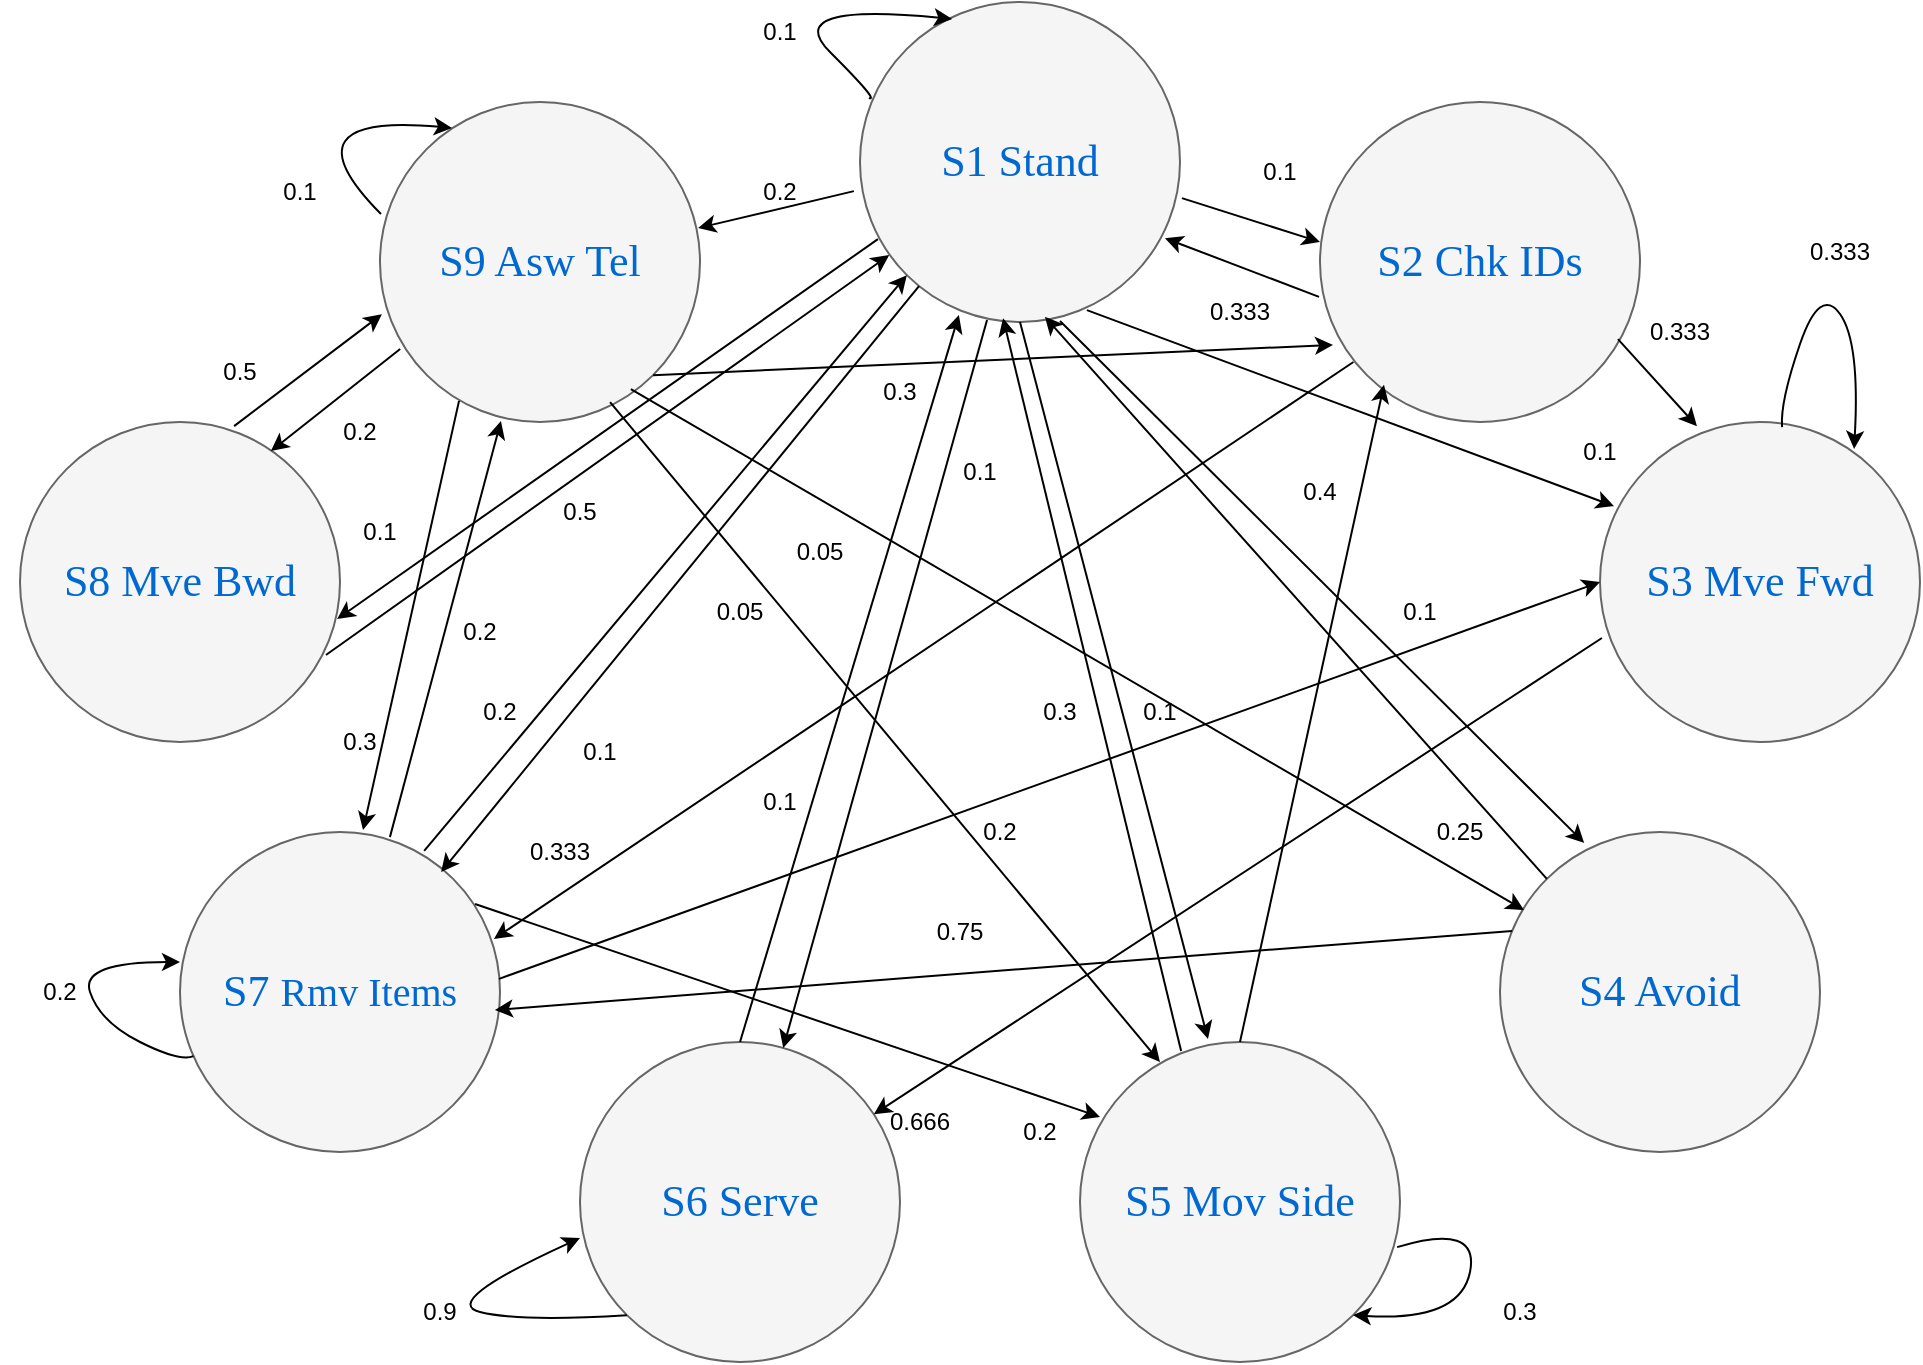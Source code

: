 <mxfile version="21.7.4" type="github">
  <diagram name="Page-1" id="dd472eb7-4b8b-5cd9-a60b-b15522922e76">
    <mxGraphModel dx="1014" dy="670" grid="1" gridSize="10" guides="1" tooltips="1" connect="1" arrows="1" fold="1" page="1" pageScale="1" pageWidth="1100" pageHeight="850" background="none" math="0" shadow="0">
      <root>
        <mxCell id="0" />
        <mxCell id="1" parent="0" />
        <mxCell id="45236fa5f4b8e91a-1" value="S1 Stand" style="ellipse;whiteSpace=wrap;html=1;rounded=0;shadow=0;dashed=0;comic=0;fontFamily=Verdana;fontSize=22;fontColor=#0069D1;fillColor=#f5f5f5;strokeColor=#666666;" parent="1" vertex="1">
          <mxGeometry x="470" y="10" width="160" height="160" as="geometry" />
        </mxCell>
        <mxCell id="45236fa5f4b8e91a-2" value="S5 Mov Side" style="ellipse;whiteSpace=wrap;html=1;rounded=0;shadow=0;dashed=0;comic=0;fontFamily=Verdana;fontSize=22;fontColor=#0069D1;fillColor=#f5f5f5;strokeColor=#666666;" parent="1" vertex="1">
          <mxGeometry x="580" y="530" width="160" height="160" as="geometry" />
        </mxCell>
        <mxCell id="45236fa5f4b8e91a-3" value="S3 Mve Fwd" style="ellipse;whiteSpace=wrap;html=1;rounded=0;shadow=0;dashed=0;comic=0;fontFamily=Verdana;fontSize=22;fontColor=#0069D1;fillColor=#f5f5f5;strokeColor=#666666;" parent="1" vertex="1">
          <mxGeometry x="840" y="220" width="160" height="160" as="geometry" />
        </mxCell>
        <mxCell id="45236fa5f4b8e91a-4" value="S7 &lt;font style=&quot;font-size: 20px;&quot;&gt;Rmv Items&lt;/font&gt;" style="ellipse;whiteSpace=wrap;html=1;rounded=0;shadow=0;dashed=0;comic=0;fontFamily=Verdana;fontSize=22;fontColor=#0069D1;fillColor=#f5f5f5;strokeColor=#666666;" parent="1" vertex="1">
          <mxGeometry x="130" y="425" width="160" height="160" as="geometry" />
        </mxCell>
        <mxCell id="45236fa5f4b8e91a-5" value="S8 Mve Bwd" style="ellipse;whiteSpace=wrap;html=1;rounded=0;shadow=0;dashed=0;comic=0;fontFamily=Verdana;fontSize=22;fontColor=#0069D1;fillColor=#f5f5f5;strokeColor=#666666;" parent="1" vertex="1">
          <mxGeometry x="50" y="220" width="160" height="160" as="geometry" />
        </mxCell>
        <mxCell id="45236fa5f4b8e91a-6" value="S2 Chk IDs" style="ellipse;whiteSpace=wrap;html=1;rounded=0;shadow=0;dashed=0;comic=0;fontFamily=Verdana;fontSize=22;fontColor=#0069D1;fillColor=#f5f5f5;strokeColor=#666666;" parent="1" vertex="1">
          <mxGeometry x="700" y="60" width="160" height="160" as="geometry" />
        </mxCell>
        <mxCell id="45236fa5f4b8e91a-7" value="S4 Avoid" style="ellipse;whiteSpace=wrap;html=1;rounded=0;shadow=0;dashed=0;comic=0;fontFamily=Verdana;fontSize=22;fontColor=#0069D1;fillColor=#f5f5f5;strokeColor=#666666;" parent="1" vertex="1">
          <mxGeometry x="790" y="425" width="160" height="160" as="geometry" />
        </mxCell>
        <mxCell id="45236fa5f4b8e91a-8" value="S6 Serve" style="ellipse;whiteSpace=wrap;html=1;rounded=0;shadow=0;dashed=0;comic=0;fontFamily=Verdana;fontSize=22;fontColor=#0069D1;fillColor=#f5f5f5;strokeColor=#666666;" parent="1" vertex="1">
          <mxGeometry x="330" y="530" width="160" height="160" as="geometry" />
        </mxCell>
        <mxCell id="BMzWkoF-RMPC0aLK7jVe-1" value="S9 Asw Tel" style="ellipse;whiteSpace=wrap;html=1;rounded=0;shadow=0;dashed=0;comic=0;fontFamily=Verdana;fontSize=22;fontColor=#0069D1;fillColor=#f5f5f5;strokeColor=#666666;" vertex="1" parent="1">
          <mxGeometry x="230" y="60" width="160" height="160" as="geometry" />
        </mxCell>
        <mxCell id="BMzWkoF-RMPC0aLK7jVe-3" value="" style="curved=1;endArrow=classic;html=1;rounded=0;entryX=0.288;entryY=0.053;entryDx=0;entryDy=0;entryPerimeter=0;exitX=0.028;exitY=0.3;exitDx=0;exitDy=0;exitPerimeter=0;" edge="1" parent="1" source="45236fa5f4b8e91a-1" target="45236fa5f4b8e91a-1">
          <mxGeometry width="50" height="50" relative="1" as="geometry">
            <mxPoint x="430" y="60" as="sourcePoint" />
            <mxPoint x="480" y="10" as="targetPoint" />
            <Array as="points">
              <mxPoint x="480" y="60" />
              <mxPoint x="430" y="10" />
            </Array>
          </mxGeometry>
        </mxCell>
        <mxCell id="BMzWkoF-RMPC0aLK7jVe-5" value="" style="curved=1;endArrow=classic;html=1;rounded=0;exitX=0.569;exitY=0.016;exitDx=0;exitDy=0;exitPerimeter=0;entryX=0.794;entryY=0.084;entryDx=0;entryDy=0;entryPerimeter=0;" edge="1" parent="1" source="45236fa5f4b8e91a-3" target="45236fa5f4b8e91a-3">
          <mxGeometry width="50" height="50" relative="1" as="geometry">
            <mxPoint x="963.923" y="220.618" as="sourcePoint" />
            <mxPoint x="1010" y="223" as="targetPoint" />
            <Array as="points">
              <mxPoint x="930" y="210" />
              <mxPoint x="950" y="152" />
              <mxPoint x="970" y="180" />
            </Array>
          </mxGeometry>
        </mxCell>
        <mxCell id="BMzWkoF-RMPC0aLK7jVe-6" value="" style="curved=1;endArrow=classic;html=1;rounded=0;entryX=0.288;entryY=0.053;entryDx=0;entryDy=0;entryPerimeter=0;exitX=0;exitY=1;exitDx=0;exitDy=0;" edge="1" parent="1" source="45236fa5f4b8e91a-8">
          <mxGeometry width="50" height="50" relative="1" as="geometry">
            <mxPoint x="288" y="668" as="sourcePoint" />
            <mxPoint x="330" y="628" as="targetPoint" />
            <Array as="points">
              <mxPoint x="300" y="670" />
              <mxPoint x="260" y="660" />
            </Array>
          </mxGeometry>
        </mxCell>
        <mxCell id="BMzWkoF-RMPC0aLK7jVe-7" value="" style="curved=1;endArrow=classic;html=1;rounded=0;exitX=0.991;exitY=0.641;exitDx=0;exitDy=0;exitPerimeter=0;entryX=1;entryY=1;entryDx=0;entryDy=0;" edge="1" parent="1" source="45236fa5f4b8e91a-2" target="45236fa5f4b8e91a-2">
          <mxGeometry width="50" height="50" relative="1" as="geometry">
            <mxPoint x="790" y="650" as="sourcePoint" />
            <mxPoint x="760" y="680" as="targetPoint" />
            <Array as="points">
              <mxPoint x="780" y="620" />
              <mxPoint x="770" y="670" />
            </Array>
          </mxGeometry>
        </mxCell>
        <mxCell id="BMzWkoF-RMPC0aLK7jVe-12" value="" style="curved=1;endArrow=classic;html=1;rounded=0;" edge="1" parent="1" source="45236fa5f4b8e91a-4">
          <mxGeometry width="50" height="50" relative="1" as="geometry">
            <mxPoint x="110" y="580" as="sourcePoint" />
            <mxPoint x="130" y="490" as="targetPoint" />
            <Array as="points">
              <mxPoint x="130" y="540" />
              <mxPoint x="90" y="520" />
              <mxPoint x="80" y="490" />
            </Array>
          </mxGeometry>
        </mxCell>
        <mxCell id="BMzWkoF-RMPC0aLK7jVe-13" value="" style="curved=1;endArrow=classic;html=1;rounded=0;entryX=0.288;entryY=0.053;entryDx=0;entryDy=0;entryPerimeter=0;exitX=0.003;exitY=0.35;exitDx=0;exitDy=0;exitPerimeter=0;" edge="1" parent="1" source="BMzWkoF-RMPC0aLK7jVe-1">
          <mxGeometry width="50" height="50" relative="1" as="geometry">
            <mxPoint x="230" y="115" as="sourcePoint" />
            <mxPoint x="266" y="73" as="targetPoint" />
            <Array as="points">
              <mxPoint x="180" y="65" />
            </Array>
          </mxGeometry>
        </mxCell>
        <mxCell id="BMzWkoF-RMPC0aLK7jVe-14" value="" style="endArrow=classic;html=1;rounded=0;exitX=1.006;exitY=0.613;exitDx=0;exitDy=0;exitPerimeter=0;" edge="1" parent="1" source="45236fa5f4b8e91a-1">
          <mxGeometry width="50" height="50" relative="1" as="geometry">
            <mxPoint x="650" y="180" as="sourcePoint" />
            <mxPoint x="700" y="130" as="targetPoint" />
          </mxGeometry>
        </mxCell>
        <mxCell id="BMzWkoF-RMPC0aLK7jVe-16" value="" style="endArrow=classic;html=1;rounded=0;entryX=0.044;entryY=0.263;entryDx=0;entryDy=0;entryPerimeter=0;exitX=0.709;exitY=0.963;exitDx=0;exitDy=0;exitPerimeter=0;" edge="1" parent="1" source="45236fa5f4b8e91a-1" target="45236fa5f4b8e91a-3">
          <mxGeometry width="50" height="50" relative="1" as="geometry">
            <mxPoint x="650" y="300" as="sourcePoint" />
            <mxPoint x="700" y="250" as="targetPoint" />
          </mxGeometry>
        </mxCell>
        <mxCell id="BMzWkoF-RMPC0aLK7jVe-17" value="" style="endArrow=classic;html=1;rounded=0;exitX=0.397;exitY=0.994;exitDx=0;exitDy=0;exitPerimeter=0;" edge="1" parent="1" source="45236fa5f4b8e91a-1" target="45236fa5f4b8e91a-8">
          <mxGeometry width="50" height="50" relative="1" as="geometry">
            <mxPoint x="490" y="390" as="sourcePoint" />
            <mxPoint x="540" y="340" as="targetPoint" />
          </mxGeometry>
        </mxCell>
        <mxCell id="BMzWkoF-RMPC0aLK7jVe-18" value="" style="endArrow=classic;html=1;rounded=0;entryX=0.4;entryY=-0.009;entryDx=0;entryDy=0;entryPerimeter=0;exitX=0.5;exitY=1;exitDx=0;exitDy=0;" edge="1" parent="1" source="45236fa5f4b8e91a-1" target="45236fa5f4b8e91a-2">
          <mxGeometry width="50" height="50" relative="1" as="geometry">
            <mxPoint x="500" y="400" as="sourcePoint" />
            <mxPoint x="550" y="350" as="targetPoint" />
          </mxGeometry>
        </mxCell>
        <mxCell id="BMzWkoF-RMPC0aLK7jVe-19" value="" style="endArrow=classic;html=1;rounded=0;entryX=0.263;entryY=0.034;entryDx=0;entryDy=0;entryPerimeter=0;exitX=0.625;exitY=0.997;exitDx=0;exitDy=0;exitPerimeter=0;" edge="1" parent="1" source="45236fa5f4b8e91a-1" target="45236fa5f4b8e91a-7">
          <mxGeometry width="50" height="50" relative="1" as="geometry">
            <mxPoint x="510" y="410" as="sourcePoint" />
            <mxPoint x="560" y="360" as="targetPoint" />
          </mxGeometry>
        </mxCell>
        <mxCell id="BMzWkoF-RMPC0aLK7jVe-22" value="" style="endArrow=classic;html=1;rounded=0;entryX=0.991;entryY=0.616;entryDx=0;entryDy=0;entryPerimeter=0;exitX=0.056;exitY=0.741;exitDx=0;exitDy=0;exitPerimeter=0;" edge="1" parent="1" source="45236fa5f4b8e91a-1" target="45236fa5f4b8e91a-5">
          <mxGeometry width="50" height="50" relative="1" as="geometry">
            <mxPoint x="390" y="230" as="sourcePoint" />
            <mxPoint x="350" y="290" as="targetPoint" />
          </mxGeometry>
        </mxCell>
        <mxCell id="BMzWkoF-RMPC0aLK7jVe-23" value="" style="endArrow=classic;html=1;rounded=0;entryX=0.816;entryY=0.125;entryDx=0;entryDy=0;entryPerimeter=0;" edge="1" parent="1" source="45236fa5f4b8e91a-1" target="45236fa5f4b8e91a-4">
          <mxGeometry width="50" height="50" relative="1" as="geometry">
            <mxPoint x="470" y="180" as="sourcePoint" />
            <mxPoint x="430" y="320" as="targetPoint" />
          </mxGeometry>
        </mxCell>
        <mxCell id="BMzWkoF-RMPC0aLK7jVe-26" value="" style="endArrow=classic;html=1;rounded=0;exitX=-0.019;exitY=0.591;exitDx=0;exitDy=0;exitPerimeter=0;entryX=0.994;entryY=0.394;entryDx=0;entryDy=0;entryPerimeter=0;" edge="1" parent="1" source="45236fa5f4b8e91a-1" target="BMzWkoF-RMPC0aLK7jVe-1">
          <mxGeometry width="50" height="50" relative="1" as="geometry">
            <mxPoint x="467" y="105" as="sourcePoint" />
            <mxPoint x="390" y="131" as="targetPoint" />
            <Array as="points" />
          </mxGeometry>
        </mxCell>
        <mxCell id="BMzWkoF-RMPC0aLK7jVe-25" value="0.2" style="text;html=1;strokeColor=none;fillColor=none;align=center;verticalAlign=middle;whiteSpace=wrap;rounded=0;" vertex="1" parent="1">
          <mxGeometry x="400" y="90" width="60" height="30" as="geometry" />
        </mxCell>
        <mxCell id="BMzWkoF-RMPC0aLK7jVe-27" value="0.1" style="text;html=1;strokeColor=none;fillColor=none;align=center;verticalAlign=middle;whiteSpace=wrap;rounded=0;" vertex="1" parent="1">
          <mxGeometry x="200" y="260" width="60" height="30" as="geometry" />
        </mxCell>
        <mxCell id="BMzWkoF-RMPC0aLK7jVe-28" value="0.1" style="text;html=1;strokeColor=none;fillColor=none;align=center;verticalAlign=middle;whiteSpace=wrap;rounded=0;" vertex="1" parent="1">
          <mxGeometry x="310" y="370" width="60" height="30" as="geometry" />
        </mxCell>
        <mxCell id="BMzWkoF-RMPC0aLK7jVe-29" value="0.1" style="text;html=1;strokeColor=none;fillColor=none;align=center;verticalAlign=middle;whiteSpace=wrap;rounded=0;" vertex="1" parent="1">
          <mxGeometry x="500" y="230" width="60" height="30" as="geometry" />
        </mxCell>
        <mxCell id="BMzWkoF-RMPC0aLK7jVe-30" value="0.1" style="text;html=1;strokeColor=none;fillColor=none;align=center;verticalAlign=middle;whiteSpace=wrap;rounded=0;" vertex="1" parent="1">
          <mxGeometry x="590" y="350" width="60" height="30" as="geometry" />
        </mxCell>
        <mxCell id="BMzWkoF-RMPC0aLK7jVe-31" value="0.1" style="text;html=1;strokeColor=none;fillColor=none;align=center;verticalAlign=middle;whiteSpace=wrap;rounded=0;" vertex="1" parent="1">
          <mxGeometry x="720" y="300" width="60" height="30" as="geometry" />
        </mxCell>
        <mxCell id="BMzWkoF-RMPC0aLK7jVe-32" value="0.1" style="text;html=1;strokeColor=none;fillColor=none;align=center;verticalAlign=middle;whiteSpace=wrap;rounded=0;" vertex="1" parent="1">
          <mxGeometry x="810" y="220" width="60" height="30" as="geometry" />
        </mxCell>
        <mxCell id="BMzWkoF-RMPC0aLK7jVe-33" value="0.1" style="text;html=1;strokeColor=none;fillColor=none;align=center;verticalAlign=middle;whiteSpace=wrap;rounded=0;" vertex="1" parent="1">
          <mxGeometry x="650" y="80" width="60" height="30" as="geometry" />
        </mxCell>
        <mxCell id="BMzWkoF-RMPC0aLK7jVe-35" value="0.1" style="text;html=1;strokeColor=none;fillColor=none;align=center;verticalAlign=middle;whiteSpace=wrap;rounded=0;" vertex="1" parent="1">
          <mxGeometry x="400" y="10" width="60" height="30" as="geometry" />
        </mxCell>
        <mxCell id="BMzWkoF-RMPC0aLK7jVe-36" value="0.333" style="text;html=1;strokeColor=none;fillColor=none;align=center;verticalAlign=middle;whiteSpace=wrap;rounded=0;" vertex="1" parent="1">
          <mxGeometry x="930" y="120" width="60" height="30" as="geometry" />
        </mxCell>
        <mxCell id="BMzWkoF-RMPC0aLK7jVe-39" value="0.3" style="text;html=1;strokeColor=none;fillColor=none;align=center;verticalAlign=middle;whiteSpace=wrap;rounded=0;" vertex="1" parent="1">
          <mxGeometry x="770" y="650" width="60" height="30" as="geometry" />
        </mxCell>
        <mxCell id="BMzWkoF-RMPC0aLK7jVe-40" value="0.9" style="text;html=1;strokeColor=none;fillColor=none;align=center;verticalAlign=middle;whiteSpace=wrap;rounded=0;" vertex="1" parent="1">
          <mxGeometry x="230" y="650" width="60" height="30" as="geometry" />
        </mxCell>
        <mxCell id="BMzWkoF-RMPC0aLK7jVe-41" value="0.2" style="text;html=1;strokeColor=none;fillColor=none;align=center;verticalAlign=middle;whiteSpace=wrap;rounded=0;" vertex="1" parent="1">
          <mxGeometry x="40" y="490" width="60" height="30" as="geometry" />
        </mxCell>
        <mxCell id="BMzWkoF-RMPC0aLK7jVe-42" value="0.1" style="text;html=1;strokeColor=none;fillColor=none;align=center;verticalAlign=middle;whiteSpace=wrap;rounded=0;" vertex="1" parent="1">
          <mxGeometry x="160" y="90" width="60" height="30" as="geometry" />
        </mxCell>
        <mxCell id="BMzWkoF-RMPC0aLK7jVe-50" value="" style="endArrow=classic;html=1;rounded=0;exitX=-0.003;exitY=0.609;exitDx=0;exitDy=0;exitPerimeter=0;entryX=0.953;entryY=0.738;entryDx=0;entryDy=0;entryPerimeter=0;" edge="1" parent="1" source="45236fa5f4b8e91a-6" target="45236fa5f4b8e91a-1">
          <mxGeometry width="50" height="50" relative="1" as="geometry">
            <mxPoint x="651.5" y="168.66" as="sourcePoint" />
            <mxPoint x="694.54" y="172.89" as="targetPoint" />
          </mxGeometry>
        </mxCell>
        <mxCell id="BMzWkoF-RMPC0aLK7jVe-54" value="0.333" style="text;html=1;strokeColor=none;fillColor=none;align=center;verticalAlign=middle;whiteSpace=wrap;rounded=0;" vertex="1" parent="1">
          <mxGeometry x="630" y="150" width="60" height="30" as="geometry" />
        </mxCell>
        <mxCell id="BMzWkoF-RMPC0aLK7jVe-57" value="" style="endArrow=classic;html=1;rounded=0;exitX=0.931;exitY=0.741;exitDx=0;exitDy=0;exitPerimeter=0;entryX=0.303;entryY=0.013;entryDx=0;entryDy=0;entryPerimeter=0;" edge="1" parent="1" source="45236fa5f4b8e91a-6" target="45236fa5f4b8e91a-3">
          <mxGeometry width="50" height="50" relative="1" as="geometry">
            <mxPoint x="880" y="190" as="sourcePoint" />
            <mxPoint x="930" y="140" as="targetPoint" />
            <Array as="points" />
          </mxGeometry>
        </mxCell>
        <mxCell id="BMzWkoF-RMPC0aLK7jVe-58" value="0.333" style="text;html=1;strokeColor=none;fillColor=none;align=center;verticalAlign=middle;whiteSpace=wrap;rounded=0;" vertex="1" parent="1">
          <mxGeometry x="850" y="160" width="60" height="30" as="geometry" />
        </mxCell>
        <mxCell id="BMzWkoF-RMPC0aLK7jVe-61" value="" style="endArrow=classic;html=1;rounded=0;entryX=0.981;entryY=0.334;entryDx=0;entryDy=0;entryPerimeter=0;" edge="1" parent="1" target="45236fa5f4b8e91a-4">
          <mxGeometry width="50" height="50" relative="1" as="geometry">
            <mxPoint x="716.72" y="190" as="sourcePoint" />
            <mxPoint x="350" y="510.32" as="targetPoint" />
          </mxGeometry>
        </mxCell>
        <mxCell id="BMzWkoF-RMPC0aLK7jVe-62" value="0.333" style="text;html=1;strokeColor=none;fillColor=none;align=center;verticalAlign=middle;whiteSpace=wrap;rounded=0;" vertex="1" parent="1">
          <mxGeometry x="290" y="420" width="60" height="30" as="geometry" />
        </mxCell>
        <mxCell id="BMzWkoF-RMPC0aLK7jVe-63" value="" style="endArrow=classic;html=1;rounded=0;exitX=0.006;exitY=0.675;exitDx=0;exitDy=0;exitPerimeter=0;" edge="1" parent="1" source="45236fa5f4b8e91a-3" target="45236fa5f4b8e91a-8">
          <mxGeometry width="50" height="50" relative="1" as="geometry">
            <mxPoint x="950" y="90.0" as="sourcePoint" />
            <mxPoint x="383.8" y="479.04" as="targetPoint" />
          </mxGeometry>
        </mxCell>
        <mxCell id="BMzWkoF-RMPC0aLK7jVe-64" value="0.666" style="text;html=1;strokeColor=none;fillColor=none;align=center;verticalAlign=middle;whiteSpace=wrap;rounded=0;" vertex="1" parent="1">
          <mxGeometry x="470" y="555" width="60" height="30" as="geometry" />
        </mxCell>
        <mxCell id="BMzWkoF-RMPC0aLK7jVe-65" value="" style="endArrow=classic;html=1;rounded=0;exitX=0;exitY=0;exitDx=0;exitDy=0;entryX=0.578;entryY=0.984;entryDx=0;entryDy=0;entryPerimeter=0;" edge="1" parent="1" source="45236fa5f4b8e91a-7" target="45236fa5f4b8e91a-1">
          <mxGeometry width="50" height="50" relative="1" as="geometry">
            <mxPoint x="470" y="370" as="sourcePoint" />
            <mxPoint x="520" y="320" as="targetPoint" />
          </mxGeometry>
        </mxCell>
        <mxCell id="BMzWkoF-RMPC0aLK7jVe-67" value="" style="endArrow=classic;html=1;rounded=0;exitX=0.038;exitY=0.309;exitDx=0;exitDy=0;entryX=0.984;entryY=0.556;entryDx=0;entryDy=0;entryPerimeter=0;exitPerimeter=0;" edge="1" parent="1" source="45236fa5f4b8e91a-7" target="45236fa5f4b8e91a-4">
          <mxGeometry width="50" height="50" relative="1" as="geometry">
            <mxPoint x="470" y="370" as="sourcePoint" />
            <mxPoint x="520" y="320" as="targetPoint" />
          </mxGeometry>
        </mxCell>
        <mxCell id="BMzWkoF-RMPC0aLK7jVe-68" value="0.75" style="text;html=1;strokeColor=none;fillColor=none;align=center;verticalAlign=middle;whiteSpace=wrap;rounded=0;" vertex="1" parent="1">
          <mxGeometry x="490" y="460" width="60" height="30" as="geometry" />
        </mxCell>
        <mxCell id="BMzWkoF-RMPC0aLK7jVe-69" value="" style="endArrow=classic;html=1;rounded=0;exitX=0.316;exitY=0.028;exitDx=0;exitDy=0;exitPerimeter=0;entryX=0.447;entryY=0.988;entryDx=0;entryDy=0;entryPerimeter=0;" edge="1" parent="1" source="45236fa5f4b8e91a-2" target="45236fa5f4b8e91a-1">
          <mxGeometry width="50" height="50" relative="1" as="geometry">
            <mxPoint x="480" y="370" as="sourcePoint" />
            <mxPoint x="530" y="320" as="targetPoint" />
          </mxGeometry>
        </mxCell>
        <mxCell id="BMzWkoF-RMPC0aLK7jVe-70" value="0.3" style="text;html=1;strokeColor=none;fillColor=none;align=center;verticalAlign=middle;whiteSpace=wrap;rounded=0;" vertex="1" parent="1">
          <mxGeometry x="540" y="350" width="60" height="30" as="geometry" />
        </mxCell>
        <mxCell id="BMzWkoF-RMPC0aLK7jVe-71" value="" style="endArrow=classic;html=1;rounded=0;exitX=0.5;exitY=0;exitDx=0;exitDy=0;entryX=0.2;entryY=0.884;entryDx=0;entryDy=0;entryPerimeter=0;" edge="1" parent="1" source="45236fa5f4b8e91a-2" target="45236fa5f4b8e91a-6">
          <mxGeometry width="50" height="50" relative="1" as="geometry">
            <mxPoint x="670" y="400" as="sourcePoint" />
            <mxPoint x="581" y="34" as="targetPoint" />
          </mxGeometry>
        </mxCell>
        <mxCell id="BMzWkoF-RMPC0aLK7jVe-66" value="0.25" style="text;html=1;strokeColor=none;fillColor=none;align=center;verticalAlign=middle;whiteSpace=wrap;rounded=0;" vertex="1" parent="1">
          <mxGeometry x="740" y="410" width="60" height="30" as="geometry" />
        </mxCell>
        <mxCell id="BMzWkoF-RMPC0aLK7jVe-73" value="0.4" style="text;html=1;strokeColor=none;fillColor=none;align=center;verticalAlign=middle;whiteSpace=wrap;rounded=0;" vertex="1" parent="1">
          <mxGeometry x="670" y="240" width="60" height="30" as="geometry" />
        </mxCell>
        <mxCell id="BMzWkoF-RMPC0aLK7jVe-74" value="" style="endArrow=classic;html=1;rounded=0;exitX=0.5;exitY=0;exitDx=0;exitDy=0;entryX=0.309;entryY=0.978;entryDx=0;entryDy=0;entryPerimeter=0;" edge="1" parent="1" source="45236fa5f4b8e91a-8" target="45236fa5f4b8e91a-1">
          <mxGeometry width="50" height="50" relative="1" as="geometry">
            <mxPoint x="480" y="370" as="sourcePoint" />
            <mxPoint x="530" y="320" as="targetPoint" />
          </mxGeometry>
        </mxCell>
        <mxCell id="BMzWkoF-RMPC0aLK7jVe-75" value="0.1" style="text;html=1;strokeColor=none;fillColor=none;align=center;verticalAlign=middle;whiteSpace=wrap;rounded=0;" vertex="1" parent="1">
          <mxGeometry x="400" y="395" width="60" height="30" as="geometry" />
        </mxCell>
        <mxCell id="BMzWkoF-RMPC0aLK7jVe-76" value="" style="endArrow=classic;html=1;rounded=0;exitX=0.763;exitY=0.059;exitDx=0;exitDy=0;exitPerimeter=0;entryX=0;entryY=1;entryDx=0;entryDy=0;" edge="1" parent="1" source="45236fa5f4b8e91a-4" target="45236fa5f4b8e91a-1">
          <mxGeometry width="50" height="50" relative="1" as="geometry">
            <mxPoint x="480" y="370" as="sourcePoint" />
            <mxPoint x="530" y="320" as="targetPoint" />
          </mxGeometry>
        </mxCell>
        <mxCell id="BMzWkoF-RMPC0aLK7jVe-77" value="0.2" style="text;html=1;strokeColor=none;fillColor=none;align=center;verticalAlign=middle;whiteSpace=wrap;rounded=0;" vertex="1" parent="1">
          <mxGeometry x="260" y="350" width="60" height="30" as="geometry" />
        </mxCell>
        <mxCell id="BMzWkoF-RMPC0aLK7jVe-80" value="" style="endArrow=classic;html=1;rounded=0;exitX=0.997;exitY=0.459;exitDx=0;exitDy=0;exitPerimeter=0;entryX=0;entryY=0.5;entryDx=0;entryDy=0;" edge="1" parent="1" source="45236fa5f4b8e91a-4" target="45236fa5f4b8e91a-3">
          <mxGeometry width="50" height="50" relative="1" as="geometry">
            <mxPoint x="290" y="498" as="sourcePoint" />
            <mxPoint x="539.46" y="436.5" as="targetPoint" />
          </mxGeometry>
        </mxCell>
        <mxCell id="BMzWkoF-RMPC0aLK7jVe-81" value="0.2" style="text;html=1;strokeColor=none;fillColor=none;align=center;verticalAlign=middle;whiteSpace=wrap;rounded=0;" vertex="1" parent="1">
          <mxGeometry x="510" y="410" width="60" height="30" as="geometry" />
        </mxCell>
        <mxCell id="BMzWkoF-RMPC0aLK7jVe-82" value="" style="endArrow=classic;html=1;rounded=0;exitX=0.922;exitY=0.225;exitDx=0;exitDy=0;exitPerimeter=0;entryX=1;entryY=0.25;entryDx=0;entryDy=0;" edge="1" parent="1" source="45236fa5f4b8e91a-4" target="BMzWkoF-RMPC0aLK7jVe-83">
          <mxGeometry width="50" height="50" relative="1" as="geometry">
            <mxPoint x="480" y="370" as="sourcePoint" />
            <mxPoint x="530" y="320" as="targetPoint" />
          </mxGeometry>
        </mxCell>
        <mxCell id="BMzWkoF-RMPC0aLK7jVe-83" value="0.2" style="text;html=1;strokeColor=none;fillColor=none;align=center;verticalAlign=middle;whiteSpace=wrap;rounded=0;" vertex="1" parent="1">
          <mxGeometry x="530" y="560" width="60" height="30" as="geometry" />
        </mxCell>
        <mxCell id="BMzWkoF-RMPC0aLK7jVe-84" value="" style="endArrow=classic;html=1;rounded=0;exitX=0.656;exitY=0.016;exitDx=0;exitDy=0;exitPerimeter=0;entryX=0.378;entryY=0.997;entryDx=0;entryDy=0;entryPerimeter=0;" edge="1" parent="1" source="45236fa5f4b8e91a-4" target="BMzWkoF-RMPC0aLK7jVe-1">
          <mxGeometry width="50" height="50" relative="1" as="geometry">
            <mxPoint x="480" y="370" as="sourcePoint" />
            <mxPoint x="530" y="320" as="targetPoint" />
          </mxGeometry>
        </mxCell>
        <mxCell id="BMzWkoF-RMPC0aLK7jVe-85" value="0.2" style="text;html=1;strokeColor=none;fillColor=none;align=center;verticalAlign=middle;whiteSpace=wrap;rounded=0;" vertex="1" parent="1">
          <mxGeometry x="250" y="310" width="60" height="30" as="geometry" />
        </mxCell>
        <mxCell id="BMzWkoF-RMPC0aLK7jVe-86" value="" style="endArrow=classic;html=1;rounded=0;exitX=0.956;exitY=0.728;exitDx=0;exitDy=0;exitPerimeter=0;entryX=0.091;entryY=0.791;entryDx=0;entryDy=0;entryPerimeter=0;" edge="1" parent="1" source="45236fa5f4b8e91a-5" target="45236fa5f4b8e91a-1">
          <mxGeometry width="50" height="50" relative="1" as="geometry">
            <mxPoint x="480" y="370" as="sourcePoint" />
            <mxPoint x="530" y="320" as="targetPoint" />
          </mxGeometry>
        </mxCell>
        <mxCell id="BMzWkoF-RMPC0aLK7jVe-87" value="0.5" style="text;html=1;strokeColor=none;fillColor=none;align=center;verticalAlign=middle;whiteSpace=wrap;rounded=0;" vertex="1" parent="1">
          <mxGeometry x="300" y="250" width="60" height="30" as="geometry" />
        </mxCell>
        <mxCell id="BMzWkoF-RMPC0aLK7jVe-89" value="" style="endArrow=classic;html=1;rounded=0;exitX=0.669;exitY=0.013;exitDx=0;exitDy=0;exitPerimeter=0;entryX=0.006;entryY=0.663;entryDx=0;entryDy=0;entryPerimeter=0;" edge="1" parent="1" source="45236fa5f4b8e91a-5" target="BMzWkoF-RMPC0aLK7jVe-1">
          <mxGeometry width="50" height="50" relative="1" as="geometry">
            <mxPoint x="480" y="370" as="sourcePoint" />
            <mxPoint x="530" y="320" as="targetPoint" />
          </mxGeometry>
        </mxCell>
        <mxCell id="BMzWkoF-RMPC0aLK7jVe-90" value="0.5" style="text;html=1;strokeColor=none;fillColor=none;align=center;verticalAlign=middle;whiteSpace=wrap;rounded=0;" vertex="1" parent="1">
          <mxGeometry x="130" y="180" width="60" height="30" as="geometry" />
        </mxCell>
        <mxCell id="BMzWkoF-RMPC0aLK7jVe-91" value="" style="endArrow=classic;html=1;rounded=0;exitX=1;exitY=1;exitDx=0;exitDy=0;entryX=0.041;entryY=0.759;entryDx=0;entryDy=0;entryPerimeter=0;" edge="1" parent="1" source="BMzWkoF-RMPC0aLK7jVe-1" target="45236fa5f4b8e91a-6">
          <mxGeometry width="50" height="50" relative="1" as="geometry">
            <mxPoint x="480" y="370" as="sourcePoint" />
            <mxPoint x="530" y="320" as="targetPoint" />
          </mxGeometry>
        </mxCell>
        <mxCell id="BMzWkoF-RMPC0aLK7jVe-92" value="0.3" style="text;html=1;strokeColor=none;fillColor=none;align=center;verticalAlign=middle;whiteSpace=wrap;rounded=0;" vertex="1" parent="1">
          <mxGeometry x="460" y="190" width="60" height="30" as="geometry" />
        </mxCell>
        <mxCell id="BMzWkoF-RMPC0aLK7jVe-93" value="" style="endArrow=classic;html=1;rounded=0;exitX=0.784;exitY=0.897;exitDx=0;exitDy=0;exitPerimeter=0;entryX=0.075;entryY=0.244;entryDx=0;entryDy=0;entryPerimeter=0;" edge="1" parent="1" source="BMzWkoF-RMPC0aLK7jVe-1" target="45236fa5f4b8e91a-7">
          <mxGeometry width="50" height="50" relative="1" as="geometry">
            <mxPoint x="480" y="370" as="sourcePoint" />
            <mxPoint x="770" y="480" as="targetPoint" />
          </mxGeometry>
        </mxCell>
        <mxCell id="BMzWkoF-RMPC0aLK7jVe-94" value="0.05" style="text;html=1;strokeColor=none;fillColor=none;align=center;verticalAlign=middle;whiteSpace=wrap;rounded=0;" vertex="1" parent="1">
          <mxGeometry x="420" y="270" width="60" height="30" as="geometry" />
        </mxCell>
        <mxCell id="BMzWkoF-RMPC0aLK7jVe-95" value="" style="endArrow=classic;html=1;rounded=0;exitX=0.719;exitY=0.938;exitDx=0;exitDy=0;exitPerimeter=0;entryX=0.25;entryY=0.063;entryDx=0;entryDy=0;entryPerimeter=0;" edge="1" parent="1" source="BMzWkoF-RMPC0aLK7jVe-1" target="45236fa5f4b8e91a-2">
          <mxGeometry width="50" height="50" relative="1" as="geometry">
            <mxPoint x="480" y="370" as="sourcePoint" />
            <mxPoint x="530" y="320" as="targetPoint" />
          </mxGeometry>
        </mxCell>
        <mxCell id="BMzWkoF-RMPC0aLK7jVe-96" value="0.05" style="text;html=1;strokeColor=none;fillColor=none;align=center;verticalAlign=middle;whiteSpace=wrap;rounded=0;" vertex="1" parent="1">
          <mxGeometry x="380" y="300" width="60" height="30" as="geometry" />
        </mxCell>
        <mxCell id="BMzWkoF-RMPC0aLK7jVe-97" value="" style="endArrow=classic;html=1;rounded=0;exitX=0.247;exitY=0.934;exitDx=0;exitDy=0;entryX=0.572;entryY=-0.006;entryDx=0;entryDy=0;entryPerimeter=0;exitPerimeter=0;" edge="1" parent="1" source="BMzWkoF-RMPC0aLK7jVe-1" target="45236fa5f4b8e91a-4">
          <mxGeometry width="50" height="50" relative="1" as="geometry">
            <mxPoint x="480" y="370" as="sourcePoint" />
            <mxPoint x="530" y="320" as="targetPoint" />
          </mxGeometry>
        </mxCell>
        <mxCell id="BMzWkoF-RMPC0aLK7jVe-98" value="0.3" style="text;html=1;strokeColor=none;fillColor=none;align=center;verticalAlign=middle;whiteSpace=wrap;rounded=0;" vertex="1" parent="1">
          <mxGeometry x="190" y="365" width="60" height="30" as="geometry" />
        </mxCell>
        <mxCell id="BMzWkoF-RMPC0aLK7jVe-99" value="" style="endArrow=classic;html=1;rounded=0;exitX=0.063;exitY=0.772;exitDx=0;exitDy=0;exitPerimeter=0;entryX=0.784;entryY=0.091;entryDx=0;entryDy=0;entryPerimeter=0;" edge="1" parent="1" source="BMzWkoF-RMPC0aLK7jVe-1" target="45236fa5f4b8e91a-5">
          <mxGeometry width="50" height="50" relative="1" as="geometry">
            <mxPoint x="480" y="370" as="sourcePoint" />
            <mxPoint x="530" y="320" as="targetPoint" />
          </mxGeometry>
        </mxCell>
        <mxCell id="BMzWkoF-RMPC0aLK7jVe-100" value="0.2" style="text;html=1;strokeColor=none;fillColor=none;align=center;verticalAlign=middle;whiteSpace=wrap;rounded=0;" vertex="1" parent="1">
          <mxGeometry x="190" y="210" width="60" height="30" as="geometry" />
        </mxCell>
      </root>
    </mxGraphModel>
  </diagram>
</mxfile>
